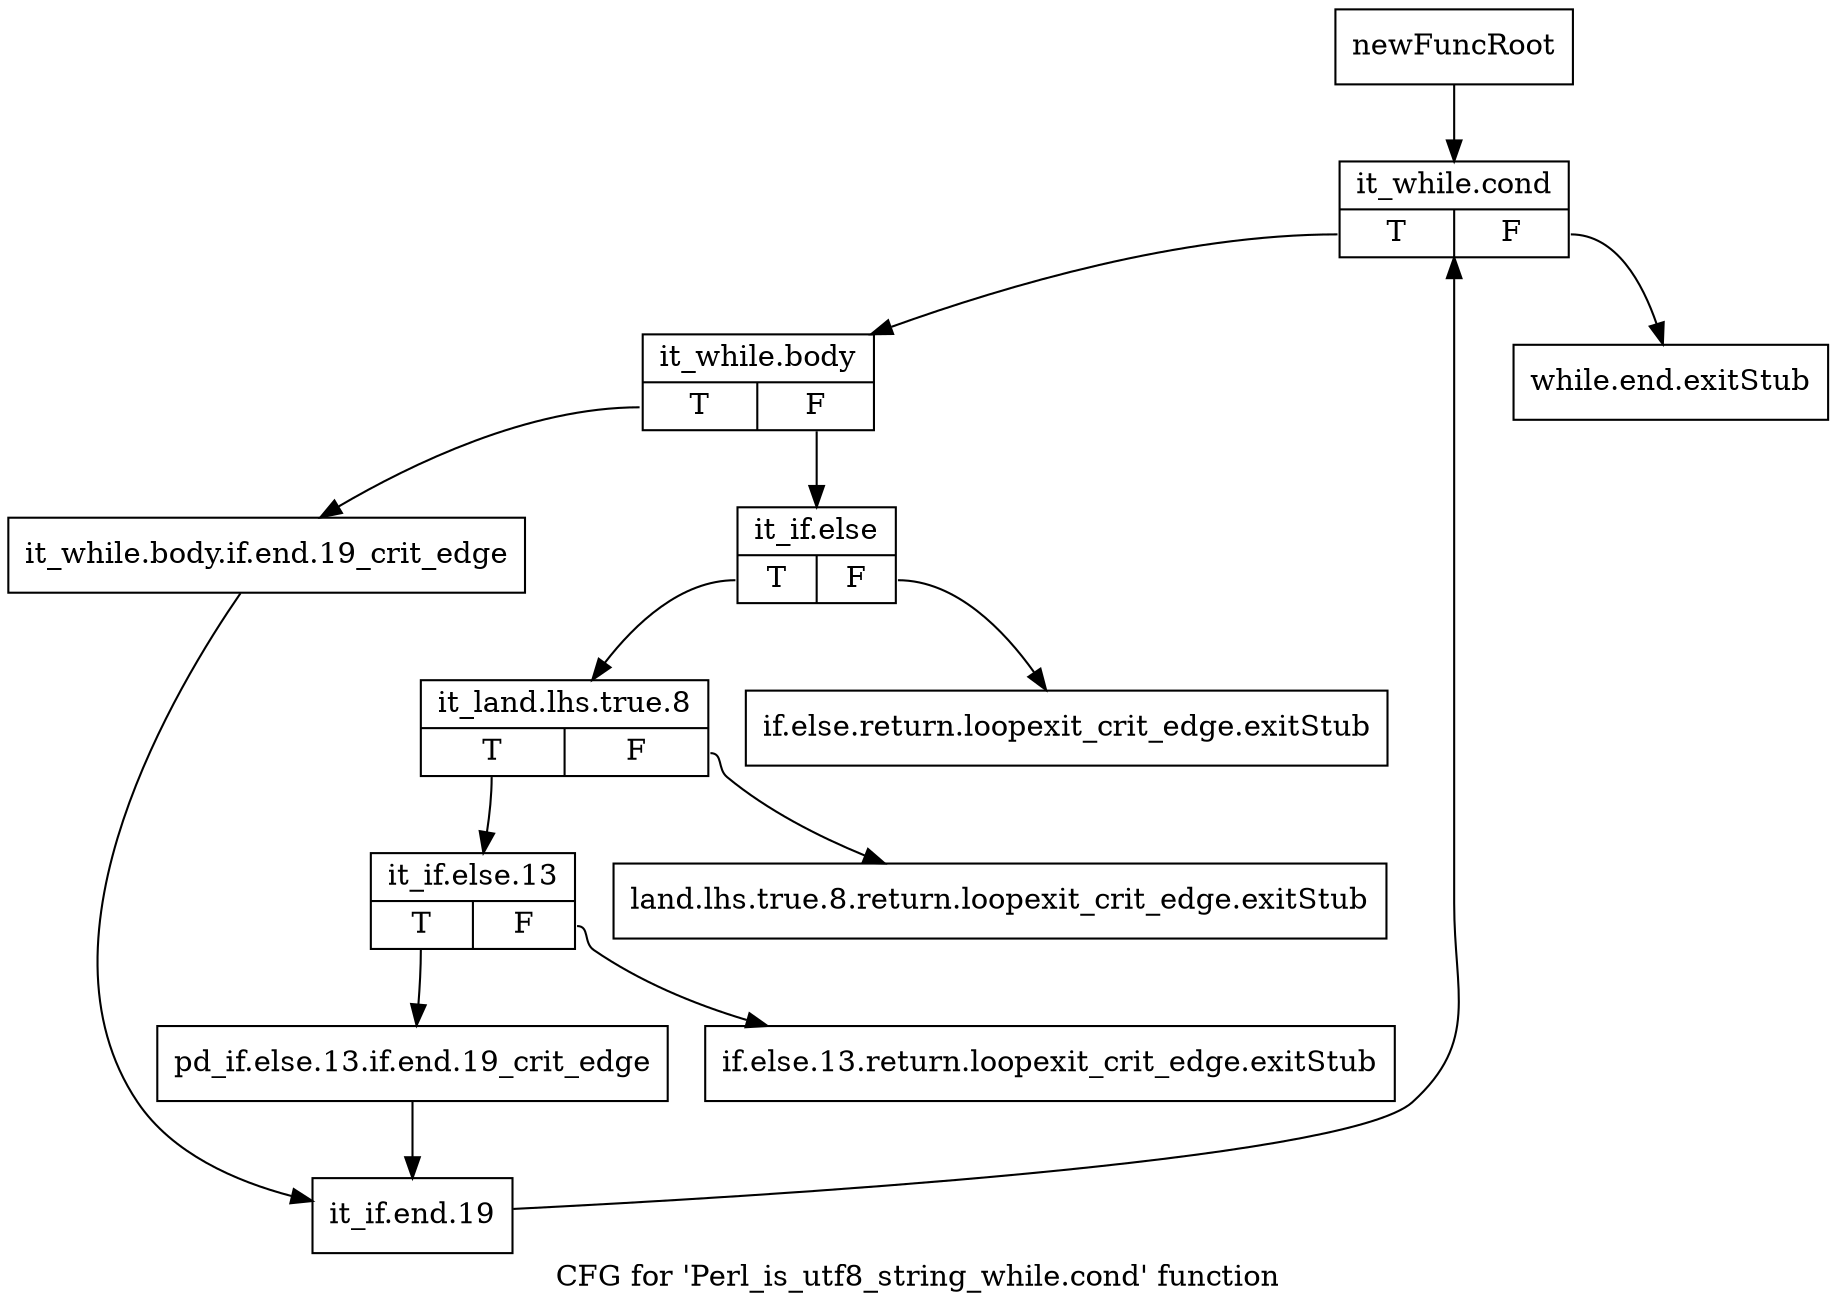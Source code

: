 digraph "CFG for 'Perl_is_utf8_string_while.cond' function" {
	label="CFG for 'Perl_is_utf8_string_while.cond' function";

	Node0x57d5180 [shape=record,label="{newFuncRoot}"];
	Node0x57d5180 -> Node0x57d5310;
	Node0x57d51d0 [shape=record,label="{while.end.exitStub}"];
	Node0x57d5220 [shape=record,label="{if.else.return.loopexit_crit_edge.exitStub}"];
	Node0x57d5270 [shape=record,label="{land.lhs.true.8.return.loopexit_crit_edge.exitStub}"];
	Node0x57d52c0 [shape=record,label="{if.else.13.return.loopexit_crit_edge.exitStub}"];
	Node0x57d5310 [shape=record,label="{it_while.cond|{<s0>T|<s1>F}}"];
	Node0x57d5310:s0 -> Node0x57d5360;
	Node0x57d5310:s1 -> Node0x57d51d0;
	Node0x57d5360 [shape=record,label="{it_while.body|{<s0>T|<s1>F}}"];
	Node0x57d5360:s0 -> Node0x57d54f0;
	Node0x57d5360:s1 -> Node0x57d53b0;
	Node0x57d53b0 [shape=record,label="{it_if.else|{<s0>T|<s1>F}}"];
	Node0x57d53b0:s0 -> Node0x57d5400;
	Node0x57d53b0:s1 -> Node0x57d5220;
	Node0x57d5400 [shape=record,label="{it_land.lhs.true.8|{<s0>T|<s1>F}}"];
	Node0x57d5400:s0 -> Node0x57d5450;
	Node0x57d5400:s1 -> Node0x57d5270;
	Node0x57d5450 [shape=record,label="{it_if.else.13|{<s0>T|<s1>F}}"];
	Node0x57d5450:s0 -> Node0x57d54a0;
	Node0x57d5450:s1 -> Node0x57d52c0;
	Node0x57d54a0 [shape=record,label="{pd_if.else.13.if.end.19_crit_edge}"];
	Node0x57d54a0 -> Node0x57d5540;
	Node0x57d54f0 [shape=record,label="{it_while.body.if.end.19_crit_edge}"];
	Node0x57d54f0 -> Node0x57d5540;
	Node0x57d5540 [shape=record,label="{it_if.end.19}"];
	Node0x57d5540 -> Node0x57d5310;
}
